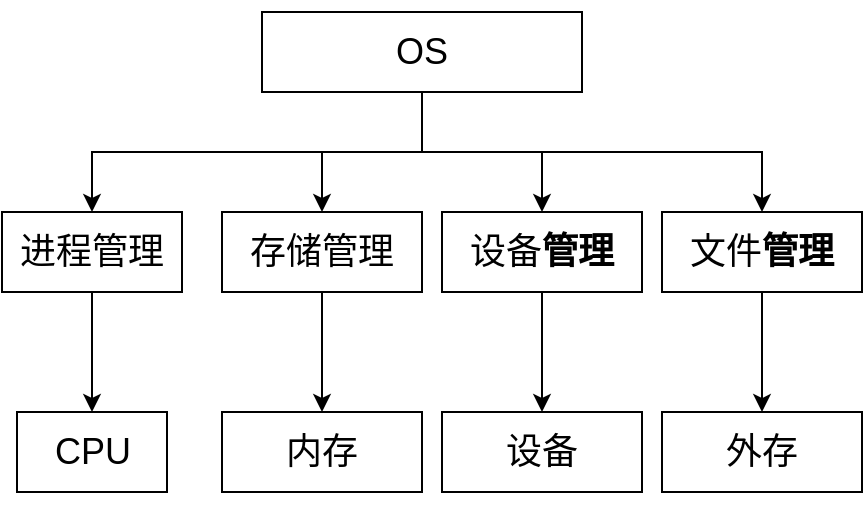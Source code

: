 <mxfile version="12.6.5" type="device"><diagram id="CKnsRNR1BJlxIFtORGkh" name="第 1 页"><mxGraphModel dx="1106" dy="860" grid="1" gridSize="10" guides="1" tooltips="1" connect="1" arrows="1" fold="1" page="1" pageScale="1" pageWidth="827" pageHeight="1169" math="0" shadow="0"><root><mxCell id="0"/><mxCell id="1" parent="0"/><mxCell id="JGpnUyj3b-LuLg31UGE7-6" style="edgeStyle=orthogonalEdgeStyle;rounded=0;orthogonalLoop=1;jettySize=auto;html=1;exitX=0.5;exitY=1;exitDx=0;exitDy=0;" edge="1" parent="1" source="JGpnUyj3b-LuLg31UGE7-1" target="JGpnUyj3b-LuLg31UGE7-2"><mxGeometry relative="1" as="geometry"/></mxCell><mxCell id="JGpnUyj3b-LuLg31UGE7-10" style="edgeStyle=orthogonalEdgeStyle;rounded=0;orthogonalLoop=1;jettySize=auto;html=1;exitX=0.5;exitY=1;exitDx=0;exitDy=0;entryX=0.5;entryY=0;entryDx=0;entryDy=0;" edge="1" parent="1" source="JGpnUyj3b-LuLg31UGE7-1" target="JGpnUyj3b-LuLg31UGE7-9"><mxGeometry relative="1" as="geometry"/></mxCell><mxCell id="JGpnUyj3b-LuLg31UGE7-14" style="edgeStyle=orthogonalEdgeStyle;rounded=0;orthogonalLoop=1;jettySize=auto;html=1;exitX=0.5;exitY=1;exitDx=0;exitDy=0;" edge="1" parent="1" source="JGpnUyj3b-LuLg31UGE7-1" target="JGpnUyj3b-LuLg31UGE7-13"><mxGeometry relative="1" as="geometry"/></mxCell><mxCell id="JGpnUyj3b-LuLg31UGE7-16" style="edgeStyle=orthogonalEdgeStyle;rounded=0;orthogonalLoop=1;jettySize=auto;html=1;exitX=0.5;exitY=1;exitDx=0;exitDy=0;entryX=0.5;entryY=0;entryDx=0;entryDy=0;" edge="1" parent="1" source="JGpnUyj3b-LuLg31UGE7-1" target="JGpnUyj3b-LuLg31UGE7-15"><mxGeometry relative="1" as="geometry"/></mxCell><mxCell id="JGpnUyj3b-LuLg31UGE7-1" value="&lt;h2&gt;&lt;span style=&quot;font-weight: normal&quot;&gt;OS&lt;/span&gt;&lt;/h2&gt;" style="rounded=0;whiteSpace=wrap;html=1;" vertex="1" parent="1"><mxGeometry x="290" y="120" width="160" height="40" as="geometry"/></mxCell><mxCell id="JGpnUyj3b-LuLg31UGE7-8" value="" style="edgeStyle=orthogonalEdgeStyle;rounded=0;orthogonalLoop=1;jettySize=auto;html=1;" edge="1" parent="1" source="JGpnUyj3b-LuLg31UGE7-2" target="JGpnUyj3b-LuLg31UGE7-7"><mxGeometry relative="1" as="geometry"/></mxCell><mxCell id="JGpnUyj3b-LuLg31UGE7-2" value="&lt;h2&gt;&lt;span style=&quot;font-weight: 400&quot;&gt;进程管理&lt;/span&gt;&lt;/h2&gt;" style="rounded=0;whiteSpace=wrap;html=1;" vertex="1" parent="1"><mxGeometry x="160" y="220" width="90" height="40" as="geometry"/></mxCell><mxCell id="JGpnUyj3b-LuLg31UGE7-7" value="&lt;h2&gt;&lt;span style=&quot;font-weight: 400&quot;&gt;CPU&lt;/span&gt;&lt;/h2&gt;" style="rounded=0;whiteSpace=wrap;html=1;" vertex="1" parent="1"><mxGeometry x="167.5" y="320" width="75" height="40" as="geometry"/></mxCell><mxCell id="JGpnUyj3b-LuLg31UGE7-12" value="" style="edgeStyle=orthogonalEdgeStyle;rounded=0;orthogonalLoop=1;jettySize=auto;html=1;" edge="1" parent="1" source="JGpnUyj3b-LuLg31UGE7-9" target="JGpnUyj3b-LuLg31UGE7-11"><mxGeometry relative="1" as="geometry"/></mxCell><mxCell id="JGpnUyj3b-LuLg31UGE7-9" value="&lt;h2&gt;&lt;span style=&quot;font-weight: normal&quot;&gt;存储管理&lt;/span&gt;&lt;/h2&gt;" style="rounded=0;whiteSpace=wrap;html=1;" vertex="1" parent="1"><mxGeometry x="270" y="220" width="100" height="40" as="geometry"/></mxCell><mxCell id="JGpnUyj3b-LuLg31UGE7-11" value="&lt;h2&gt;&lt;span style=&quot;font-weight: 400&quot;&gt;内存&lt;/span&gt;&lt;/h2&gt;" style="rounded=0;whiteSpace=wrap;html=1;" vertex="1" parent="1"><mxGeometry x="270" y="320" width="100" height="40" as="geometry"/></mxCell><mxCell id="JGpnUyj3b-LuLg31UGE7-18" value="" style="edgeStyle=orthogonalEdgeStyle;rounded=0;orthogonalLoop=1;jettySize=auto;html=1;" edge="1" parent="1" source="JGpnUyj3b-LuLg31UGE7-13" target="JGpnUyj3b-LuLg31UGE7-17"><mxGeometry relative="1" as="geometry"/></mxCell><mxCell id="JGpnUyj3b-LuLg31UGE7-13" value="&lt;h2&gt;&lt;span style=&quot;font-weight: normal&quot;&gt;设备&lt;/span&gt;管理&lt;/h2&gt;" style="rounded=0;whiteSpace=wrap;html=1;" vertex="1" parent="1"><mxGeometry x="380" y="220" width="100" height="40" as="geometry"/></mxCell><mxCell id="JGpnUyj3b-LuLg31UGE7-17" value="&lt;h2&gt;&lt;span style=&quot;font-weight: 400&quot;&gt;设备&lt;/span&gt;&lt;/h2&gt;" style="rounded=0;whiteSpace=wrap;html=1;" vertex="1" parent="1"><mxGeometry x="380" y="320" width="100" height="40" as="geometry"/></mxCell><mxCell id="JGpnUyj3b-LuLg31UGE7-20" value="" style="edgeStyle=orthogonalEdgeStyle;rounded=0;orthogonalLoop=1;jettySize=auto;html=1;" edge="1" parent="1" source="JGpnUyj3b-LuLg31UGE7-15" target="JGpnUyj3b-LuLg31UGE7-19"><mxGeometry relative="1" as="geometry"/></mxCell><mxCell id="JGpnUyj3b-LuLg31UGE7-15" value="&lt;h2&gt;&lt;span style=&quot;font-weight: 400&quot;&gt;文件&lt;/span&gt;管理&lt;/h2&gt;" style="rounded=0;whiteSpace=wrap;html=1;" vertex="1" parent="1"><mxGeometry x="490" y="220" width="100" height="40" as="geometry"/></mxCell><mxCell id="JGpnUyj3b-LuLg31UGE7-19" value="&lt;h2&gt;&lt;span style=&quot;font-weight: 400&quot;&gt;外存&lt;/span&gt;&lt;/h2&gt;" style="rounded=0;whiteSpace=wrap;html=1;" vertex="1" parent="1"><mxGeometry x="490" y="320" width="100" height="40" as="geometry"/></mxCell></root></mxGraphModel></diagram></mxfile>